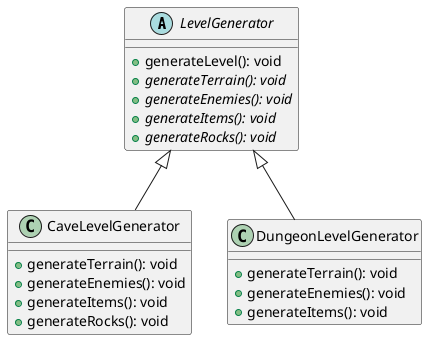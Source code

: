 @startuml
hide footbox




abstract class LevelGenerator {
    +generateLevel(): void
    + {abstract} generateTerrain(): void
    + {abstract} generateEnemies(): void
    + {abstract} generateItems(): void
    + {abstract} generateRocks(): void

}

class CaveLevelGenerator {
    +generateTerrain(): void
    +generateEnemies(): void
    +generateItems(): void
    +generateRocks(): void
}

class DungeonLevelGenerator {
    +generateTerrain(): void
    +generateEnemies(): void
    +generateItems(): void
}

LevelGenerator <|-- CaveLevelGenerator
LevelGenerator <|-- DungeonLevelGenerator



@enduml
